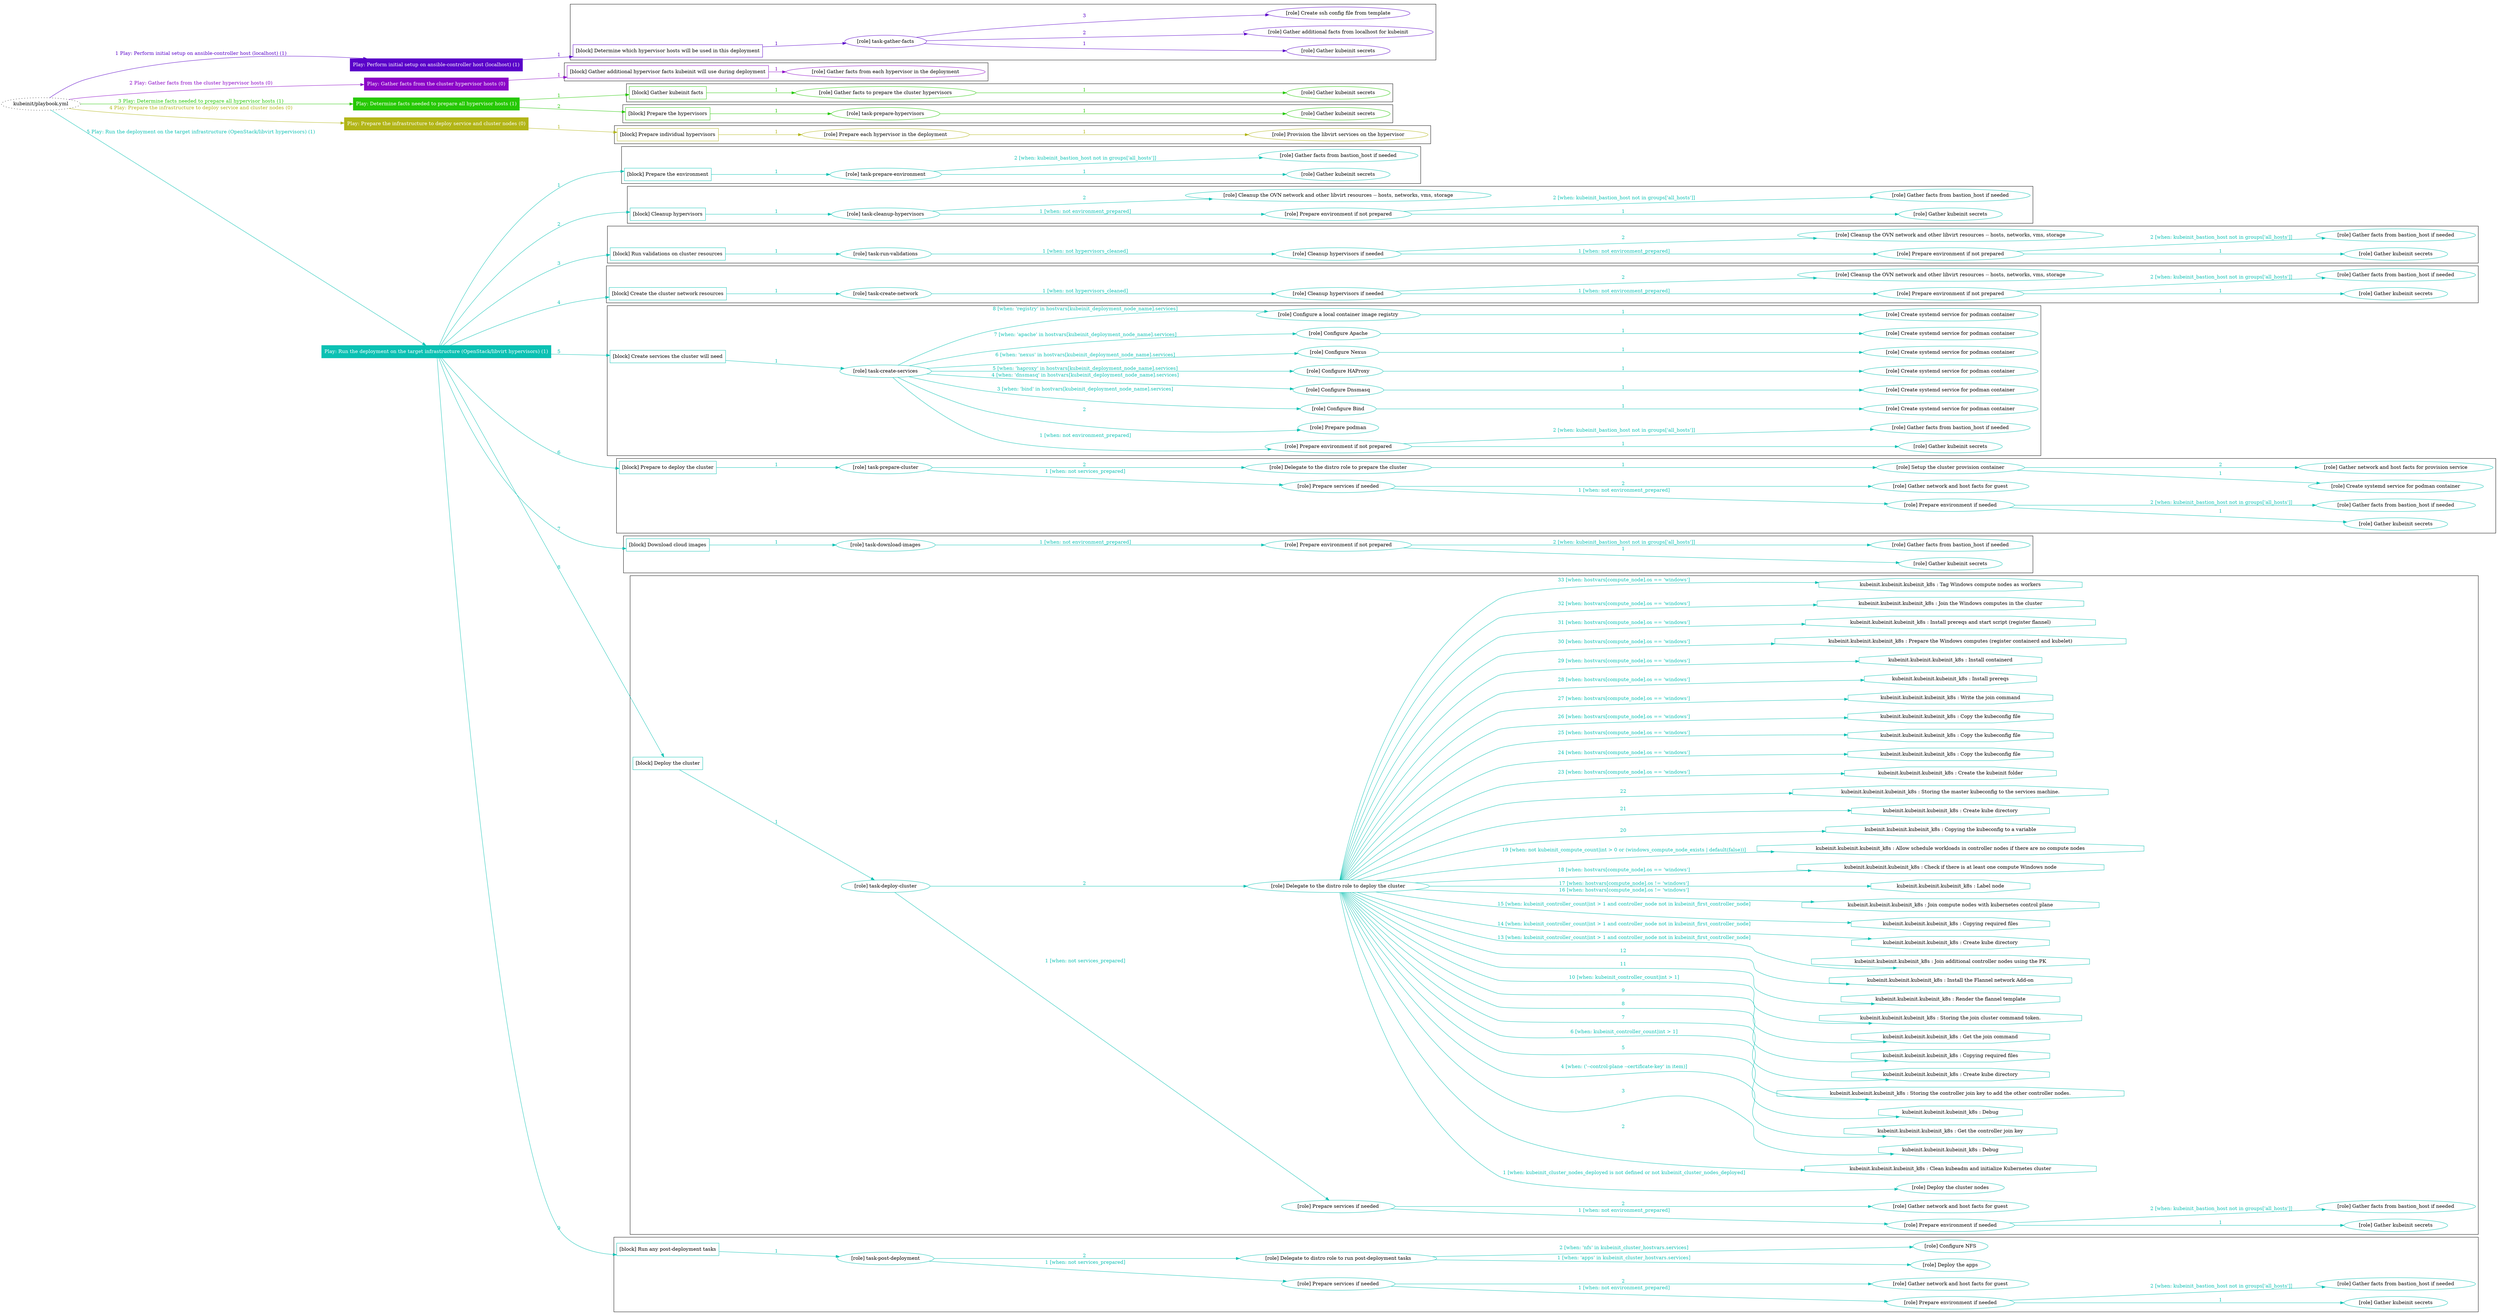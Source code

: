 digraph {
	graph [concentrate=true ordering=in rankdir=LR ratio=fill]
	edge [esep=5 sep=10]
	"kubeinit/playbook.yml" [URL="/home/runner/work/kubeinit/kubeinit/kubeinit/playbook.yml" id=playbook_3c204c5b style=dotted]
	"kubeinit/playbook.yml" -> play_fbcecea8 [label="1 Play: Perform initial setup on ansible-controller host (localhost) (1)" color="#5a03c9" fontcolor="#5a03c9" id=edge_play_fbcecea8 labeltooltip="1 Play: Perform initial setup on ansible-controller host (localhost) (1)" tooltip="1 Play: Perform initial setup on ansible-controller host (localhost) (1)"]
	subgraph "Play: Perform initial setup on ansible-controller host (localhost) (1)" {
		play_fbcecea8 [label="Play: Perform initial setup on ansible-controller host (localhost) (1)" URL="/home/runner/work/kubeinit/kubeinit/kubeinit/playbook.yml" color="#5a03c9" fontcolor="#ffffff" id=play_fbcecea8 shape=box style=filled tooltip=localhost]
		play_fbcecea8 -> block_ea04d610 [label=1 color="#5a03c9" fontcolor="#5a03c9" id=edge_block_ea04d610 labeltooltip=1 tooltip=1]
		subgraph cluster_block_ea04d610 {
			block_ea04d610 [label="[block] Determine which hypervisor hosts will be used in this deployment" URL="/home/runner/work/kubeinit/kubeinit/kubeinit/playbook.yml" color="#5a03c9" id=block_ea04d610 labeltooltip="Determine which hypervisor hosts will be used in this deployment" shape=box tooltip="Determine which hypervisor hosts will be used in this deployment"]
			block_ea04d610 -> role_d8a5c925 [label="1 " color="#5a03c9" fontcolor="#5a03c9" id=edge_role_d8a5c925 labeltooltip="1 " tooltip="1 "]
			subgraph "task-gather-facts" {
				role_d8a5c925 [label="[role] task-gather-facts" URL="/home/runner/work/kubeinit/kubeinit/kubeinit/playbook.yml" color="#5a03c9" id=role_d8a5c925 tooltip="task-gather-facts"]
				role_d8a5c925 -> role_4762a225 [label="1 " color="#5a03c9" fontcolor="#5a03c9" id=edge_role_4762a225 labeltooltip="1 " tooltip="1 "]
				subgraph "Gather kubeinit secrets" {
					role_4762a225 [label="[role] Gather kubeinit secrets" URL="/home/runner/.ansible/collections/ansible_collections/kubeinit/kubeinit/roles/kubeinit_prepare/tasks/build_hypervisors_group.yml" color="#5a03c9" id=role_4762a225 tooltip="Gather kubeinit secrets"]
				}
				role_d8a5c925 -> role_b5c74377 [label="2 " color="#5a03c9" fontcolor="#5a03c9" id=edge_role_b5c74377 labeltooltip="2 " tooltip="2 "]
				subgraph "Gather additional facts from localhost for kubeinit" {
					role_b5c74377 [label="[role] Gather additional facts from localhost for kubeinit" URL="/home/runner/.ansible/collections/ansible_collections/kubeinit/kubeinit/roles/kubeinit_prepare/tasks/build_hypervisors_group.yml" color="#5a03c9" id=role_b5c74377 tooltip="Gather additional facts from localhost for kubeinit"]
				}
				role_d8a5c925 -> role_456efb5c [label="3 " color="#5a03c9" fontcolor="#5a03c9" id=edge_role_456efb5c labeltooltip="3 " tooltip="3 "]
				subgraph "Create ssh config file from template" {
					role_456efb5c [label="[role] Create ssh config file from template" URL="/home/runner/.ansible/collections/ansible_collections/kubeinit/kubeinit/roles/kubeinit_prepare/tasks/build_hypervisors_group.yml" color="#5a03c9" id=role_456efb5c tooltip="Create ssh config file from template"]
				}
			}
		}
	}
	"kubeinit/playbook.yml" -> play_3cbcbdb4 [label="2 Play: Gather facts from the cluster hypervisor hosts (0)" color="#8b05c7" fontcolor="#8b05c7" id=edge_play_3cbcbdb4 labeltooltip="2 Play: Gather facts from the cluster hypervisor hosts (0)" tooltip="2 Play: Gather facts from the cluster hypervisor hosts (0)"]
	subgraph "Play: Gather facts from the cluster hypervisor hosts (0)" {
		play_3cbcbdb4 [label="Play: Gather facts from the cluster hypervisor hosts (0)" URL="/home/runner/work/kubeinit/kubeinit/kubeinit/playbook.yml" color="#8b05c7" fontcolor="#ffffff" id=play_3cbcbdb4 shape=box style=filled tooltip="Play: Gather facts from the cluster hypervisor hosts (0)"]
		play_3cbcbdb4 -> block_9c344f6c [label=1 color="#8b05c7" fontcolor="#8b05c7" id=edge_block_9c344f6c labeltooltip=1 tooltip=1]
		subgraph cluster_block_9c344f6c {
			block_9c344f6c [label="[block] Gather additional hypervisor facts kubeinit will use during deployment" URL="/home/runner/work/kubeinit/kubeinit/kubeinit/playbook.yml" color="#8b05c7" id=block_9c344f6c labeltooltip="Gather additional hypervisor facts kubeinit will use during deployment" shape=box tooltip="Gather additional hypervisor facts kubeinit will use during deployment"]
			block_9c344f6c -> role_bdbba89a [label="1 " color="#8b05c7" fontcolor="#8b05c7" id=edge_role_bdbba89a labeltooltip="1 " tooltip="1 "]
			subgraph "Gather facts from each hypervisor in the deployment" {
				role_bdbba89a [label="[role] Gather facts from each hypervisor in the deployment" URL="/home/runner/work/kubeinit/kubeinit/kubeinit/playbook.yml" color="#8b05c7" id=role_bdbba89a tooltip="Gather facts from each hypervisor in the deployment"]
			}
		}
	}
	"kubeinit/playbook.yml" -> play_d6c32d17 [label="3 Play: Determine facts needed to prepare all hypervisor hosts (1)" color="#26c804" fontcolor="#26c804" id=edge_play_d6c32d17 labeltooltip="3 Play: Determine facts needed to prepare all hypervisor hosts (1)" tooltip="3 Play: Determine facts needed to prepare all hypervisor hosts (1)"]
	subgraph "Play: Determine facts needed to prepare all hypervisor hosts (1)" {
		play_d6c32d17 [label="Play: Determine facts needed to prepare all hypervisor hosts (1)" URL="/home/runner/work/kubeinit/kubeinit/kubeinit/playbook.yml" color="#26c804" fontcolor="#ffffff" id=play_d6c32d17 shape=box style=filled tooltip=localhost]
		play_d6c32d17 -> block_99316ee4 [label=1 color="#26c804" fontcolor="#26c804" id=edge_block_99316ee4 labeltooltip=1 tooltip=1]
		subgraph cluster_block_99316ee4 {
			block_99316ee4 [label="[block] Gather kubeinit facts" URL="/home/runner/work/kubeinit/kubeinit/kubeinit/playbook.yml" color="#26c804" id=block_99316ee4 labeltooltip="Gather kubeinit facts" shape=box tooltip="Gather kubeinit facts"]
			block_99316ee4 -> role_8a3b3743 [label="1 " color="#26c804" fontcolor="#26c804" id=edge_role_8a3b3743 labeltooltip="1 " tooltip="1 "]
			subgraph "Gather facts to prepare the cluster hypervisors" {
				role_8a3b3743 [label="[role] Gather facts to prepare the cluster hypervisors" URL="/home/runner/work/kubeinit/kubeinit/kubeinit/playbook.yml" color="#26c804" id=role_8a3b3743 tooltip="Gather facts to prepare the cluster hypervisors"]
				role_8a3b3743 -> role_c2cf74fc [label="1 " color="#26c804" fontcolor="#26c804" id=edge_role_c2cf74fc labeltooltip="1 " tooltip="1 "]
				subgraph "Gather kubeinit secrets" {
					role_c2cf74fc [label="[role] Gather kubeinit secrets" URL="/home/runner/.ansible/collections/ansible_collections/kubeinit/kubeinit/roles/kubeinit_prepare/tasks/gather_kubeinit_facts.yml" color="#26c804" id=role_c2cf74fc tooltip="Gather kubeinit secrets"]
				}
			}
		}
		play_d6c32d17 -> block_3b81329b [label=2 color="#26c804" fontcolor="#26c804" id=edge_block_3b81329b labeltooltip=2 tooltip=2]
		subgraph cluster_block_3b81329b {
			block_3b81329b [label="[block] Prepare the hypervisors" URL="/home/runner/work/kubeinit/kubeinit/kubeinit/playbook.yml" color="#26c804" id=block_3b81329b labeltooltip="Prepare the hypervisors" shape=box tooltip="Prepare the hypervisors"]
			block_3b81329b -> role_784c8ec7 [label="1 " color="#26c804" fontcolor="#26c804" id=edge_role_784c8ec7 labeltooltip="1 " tooltip="1 "]
			subgraph "task-prepare-hypervisors" {
				role_784c8ec7 [label="[role] task-prepare-hypervisors" URL="/home/runner/work/kubeinit/kubeinit/kubeinit/playbook.yml" color="#26c804" id=role_784c8ec7 tooltip="task-prepare-hypervisors"]
				role_784c8ec7 -> role_6f4b7b32 [label="1 " color="#26c804" fontcolor="#26c804" id=edge_role_6f4b7b32 labeltooltip="1 " tooltip="1 "]
				subgraph "Gather kubeinit secrets" {
					role_6f4b7b32 [label="[role] Gather kubeinit secrets" URL="/home/runner/.ansible/collections/ansible_collections/kubeinit/kubeinit/roles/kubeinit_prepare/tasks/gather_kubeinit_facts.yml" color="#26c804" id=role_6f4b7b32 tooltip="Gather kubeinit secrets"]
				}
			}
		}
	}
	"kubeinit/playbook.yml" -> play_fc350777 [label="4 Play: Prepare the infrastructure to deploy service and cluster nodes (0)" color="#b2b517" fontcolor="#b2b517" id=edge_play_fc350777 labeltooltip="4 Play: Prepare the infrastructure to deploy service and cluster nodes (0)" tooltip="4 Play: Prepare the infrastructure to deploy service and cluster nodes (0)"]
	subgraph "Play: Prepare the infrastructure to deploy service and cluster nodes (0)" {
		play_fc350777 [label="Play: Prepare the infrastructure to deploy service and cluster nodes (0)" URL="/home/runner/work/kubeinit/kubeinit/kubeinit/playbook.yml" color="#b2b517" fontcolor="#ffffff" id=play_fc350777 shape=box style=filled tooltip="Play: Prepare the infrastructure to deploy service and cluster nodes (0)"]
		play_fc350777 -> block_e426e500 [label=1 color="#b2b517" fontcolor="#b2b517" id=edge_block_e426e500 labeltooltip=1 tooltip=1]
		subgraph cluster_block_e426e500 {
			block_e426e500 [label="[block] Prepare individual hypervisors" URL="/home/runner/work/kubeinit/kubeinit/kubeinit/playbook.yml" color="#b2b517" id=block_e426e500 labeltooltip="Prepare individual hypervisors" shape=box tooltip="Prepare individual hypervisors"]
			block_e426e500 -> role_05a8233c [label="1 " color="#b2b517" fontcolor="#b2b517" id=edge_role_05a8233c labeltooltip="1 " tooltip="1 "]
			subgraph "Prepare each hypervisor in the deployment" {
				role_05a8233c [label="[role] Prepare each hypervisor in the deployment" URL="/home/runner/work/kubeinit/kubeinit/kubeinit/playbook.yml" color="#b2b517" id=role_05a8233c tooltip="Prepare each hypervisor in the deployment"]
				role_05a8233c -> role_08a03e4a [label="1 " color="#b2b517" fontcolor="#b2b517" id=edge_role_08a03e4a labeltooltip="1 " tooltip="1 "]
				subgraph "Provision the libvirt services on the hypervisor" {
					role_08a03e4a [label="[role] Provision the libvirt services on the hypervisor" URL="/home/runner/.ansible/collections/ansible_collections/kubeinit/kubeinit/roles/kubeinit_prepare/tasks/prepare_hypervisor.yml" color="#b2b517" id=role_08a03e4a tooltip="Provision the libvirt services on the hypervisor"]
				}
			}
		}
	}
	"kubeinit/playbook.yml" -> play_758aea9e [label="5 Play: Run the deployment on the target infrastructure (OpenStack/libvirt hypervisors) (1)" color="#0bc1b3" fontcolor="#0bc1b3" id=edge_play_758aea9e labeltooltip="5 Play: Run the deployment on the target infrastructure (OpenStack/libvirt hypervisors) (1)" tooltip="5 Play: Run the deployment on the target infrastructure (OpenStack/libvirt hypervisors) (1)"]
	subgraph "Play: Run the deployment on the target infrastructure (OpenStack/libvirt hypervisors) (1)" {
		play_758aea9e [label="Play: Run the deployment on the target infrastructure (OpenStack/libvirt hypervisors) (1)" URL="/home/runner/work/kubeinit/kubeinit/kubeinit/playbook.yml" color="#0bc1b3" fontcolor="#ffffff" id=play_758aea9e shape=box style=filled tooltip=localhost]
		play_758aea9e -> block_311d99d0 [label=1 color="#0bc1b3" fontcolor="#0bc1b3" id=edge_block_311d99d0 labeltooltip=1 tooltip=1]
		subgraph cluster_block_311d99d0 {
			block_311d99d0 [label="[block] Prepare the environment" URL="/home/runner/work/kubeinit/kubeinit/kubeinit/playbook.yml" color="#0bc1b3" id=block_311d99d0 labeltooltip="Prepare the environment" shape=box tooltip="Prepare the environment"]
			block_311d99d0 -> role_019f99de [label="1 " color="#0bc1b3" fontcolor="#0bc1b3" id=edge_role_019f99de labeltooltip="1 " tooltip="1 "]
			subgraph "task-prepare-environment" {
				role_019f99de [label="[role] task-prepare-environment" URL="/home/runner/work/kubeinit/kubeinit/kubeinit/playbook.yml" color="#0bc1b3" id=role_019f99de tooltip="task-prepare-environment"]
				role_019f99de -> role_1089cf9c [label="1 " color="#0bc1b3" fontcolor="#0bc1b3" id=edge_role_1089cf9c labeltooltip="1 " tooltip="1 "]
				subgraph "Gather kubeinit secrets" {
					role_1089cf9c [label="[role] Gather kubeinit secrets" URL="/home/runner/.ansible/collections/ansible_collections/kubeinit/kubeinit/roles/kubeinit_prepare/tasks/gather_kubeinit_facts.yml" color="#0bc1b3" id=role_1089cf9c tooltip="Gather kubeinit secrets"]
				}
				role_019f99de -> role_2f899c7c [label="2 [when: kubeinit_bastion_host not in groups['all_hosts']]" color="#0bc1b3" fontcolor="#0bc1b3" id=edge_role_2f899c7c labeltooltip="2 [when: kubeinit_bastion_host not in groups['all_hosts']]" tooltip="2 [when: kubeinit_bastion_host not in groups['all_hosts']]"]
				subgraph "Gather facts from bastion_host if needed" {
					role_2f899c7c [label="[role] Gather facts from bastion_host if needed" URL="/home/runner/.ansible/collections/ansible_collections/kubeinit/kubeinit/roles/kubeinit_prepare/tasks/main.yml" color="#0bc1b3" id=role_2f899c7c tooltip="Gather facts from bastion_host if needed"]
				}
			}
		}
		play_758aea9e -> block_1e725b1c [label=2 color="#0bc1b3" fontcolor="#0bc1b3" id=edge_block_1e725b1c labeltooltip=2 tooltip=2]
		subgraph cluster_block_1e725b1c {
			block_1e725b1c [label="[block] Cleanup hypervisors" URL="/home/runner/work/kubeinit/kubeinit/kubeinit/playbook.yml" color="#0bc1b3" id=block_1e725b1c labeltooltip="Cleanup hypervisors" shape=box tooltip="Cleanup hypervisors"]
			block_1e725b1c -> role_e64d5718 [label="1 " color="#0bc1b3" fontcolor="#0bc1b3" id=edge_role_e64d5718 labeltooltip="1 " tooltip="1 "]
			subgraph "task-cleanup-hypervisors" {
				role_e64d5718 [label="[role] task-cleanup-hypervisors" URL="/home/runner/work/kubeinit/kubeinit/kubeinit/playbook.yml" color="#0bc1b3" id=role_e64d5718 tooltip="task-cleanup-hypervisors"]
				role_e64d5718 -> role_a21aeb5f [label="1 [when: not environment_prepared]" color="#0bc1b3" fontcolor="#0bc1b3" id=edge_role_a21aeb5f labeltooltip="1 [when: not environment_prepared]" tooltip="1 [when: not environment_prepared]"]
				subgraph "Prepare environment if not prepared" {
					role_a21aeb5f [label="[role] Prepare environment if not prepared" URL="/home/runner/.ansible/collections/ansible_collections/kubeinit/kubeinit/roles/kubeinit_libvirt/tasks/cleanup_hypervisors.yml" color="#0bc1b3" id=role_a21aeb5f tooltip="Prepare environment if not prepared"]
					role_a21aeb5f -> role_2d139892 [label="1 " color="#0bc1b3" fontcolor="#0bc1b3" id=edge_role_2d139892 labeltooltip="1 " tooltip="1 "]
					subgraph "Gather kubeinit secrets" {
						role_2d139892 [label="[role] Gather kubeinit secrets" URL="/home/runner/.ansible/collections/ansible_collections/kubeinit/kubeinit/roles/kubeinit_prepare/tasks/gather_kubeinit_facts.yml" color="#0bc1b3" id=role_2d139892 tooltip="Gather kubeinit secrets"]
					}
					role_a21aeb5f -> role_7c6dfc81 [label="2 [when: kubeinit_bastion_host not in groups['all_hosts']]" color="#0bc1b3" fontcolor="#0bc1b3" id=edge_role_7c6dfc81 labeltooltip="2 [when: kubeinit_bastion_host not in groups['all_hosts']]" tooltip="2 [when: kubeinit_bastion_host not in groups['all_hosts']]"]
					subgraph "Gather facts from bastion_host if needed" {
						role_7c6dfc81 [label="[role] Gather facts from bastion_host if needed" URL="/home/runner/.ansible/collections/ansible_collections/kubeinit/kubeinit/roles/kubeinit_prepare/tasks/main.yml" color="#0bc1b3" id=role_7c6dfc81 tooltip="Gather facts from bastion_host if needed"]
					}
				}
				role_e64d5718 -> role_eb79ea47 [label="2 " color="#0bc1b3" fontcolor="#0bc1b3" id=edge_role_eb79ea47 labeltooltip="2 " tooltip="2 "]
				subgraph "Cleanup the OVN network and other libvirt resources -- hosts, networks, vms, storage" {
					role_eb79ea47 [label="[role] Cleanup the OVN network and other libvirt resources -- hosts, networks, vms, storage" URL="/home/runner/.ansible/collections/ansible_collections/kubeinit/kubeinit/roles/kubeinit_libvirt/tasks/cleanup_hypervisors.yml" color="#0bc1b3" id=role_eb79ea47 tooltip="Cleanup the OVN network and other libvirt resources -- hosts, networks, vms, storage"]
				}
			}
		}
		play_758aea9e -> block_9129fa58 [label=3 color="#0bc1b3" fontcolor="#0bc1b3" id=edge_block_9129fa58 labeltooltip=3 tooltip=3]
		subgraph cluster_block_9129fa58 {
			block_9129fa58 [label="[block] Run validations on cluster resources" URL="/home/runner/work/kubeinit/kubeinit/kubeinit/playbook.yml" color="#0bc1b3" id=block_9129fa58 labeltooltip="Run validations on cluster resources" shape=box tooltip="Run validations on cluster resources"]
			block_9129fa58 -> role_f68737a8 [label="1 " color="#0bc1b3" fontcolor="#0bc1b3" id=edge_role_f68737a8 labeltooltip="1 " tooltip="1 "]
			subgraph "task-run-validations" {
				role_f68737a8 [label="[role] task-run-validations" URL="/home/runner/work/kubeinit/kubeinit/kubeinit/playbook.yml" color="#0bc1b3" id=role_f68737a8 tooltip="task-run-validations"]
				role_f68737a8 -> role_ea73d4a0 [label="1 [when: not hypervisors_cleaned]" color="#0bc1b3" fontcolor="#0bc1b3" id=edge_role_ea73d4a0 labeltooltip="1 [when: not hypervisors_cleaned]" tooltip="1 [when: not hypervisors_cleaned]"]
				subgraph "Cleanup hypervisors if needed" {
					role_ea73d4a0 [label="[role] Cleanup hypervisors if needed" URL="/home/runner/.ansible/collections/ansible_collections/kubeinit/kubeinit/roles/kubeinit_validations/tasks/main.yml" color="#0bc1b3" id=role_ea73d4a0 tooltip="Cleanup hypervisors if needed"]
					role_ea73d4a0 -> role_f6f677fa [label="1 [when: not environment_prepared]" color="#0bc1b3" fontcolor="#0bc1b3" id=edge_role_f6f677fa labeltooltip="1 [when: not environment_prepared]" tooltip="1 [when: not environment_prepared]"]
					subgraph "Prepare environment if not prepared" {
						role_f6f677fa [label="[role] Prepare environment if not prepared" URL="/home/runner/.ansible/collections/ansible_collections/kubeinit/kubeinit/roles/kubeinit_libvirt/tasks/cleanup_hypervisors.yml" color="#0bc1b3" id=role_f6f677fa tooltip="Prepare environment if not prepared"]
						role_f6f677fa -> role_1e166919 [label="1 " color="#0bc1b3" fontcolor="#0bc1b3" id=edge_role_1e166919 labeltooltip="1 " tooltip="1 "]
						subgraph "Gather kubeinit secrets" {
							role_1e166919 [label="[role] Gather kubeinit secrets" URL="/home/runner/.ansible/collections/ansible_collections/kubeinit/kubeinit/roles/kubeinit_prepare/tasks/gather_kubeinit_facts.yml" color="#0bc1b3" id=role_1e166919 tooltip="Gather kubeinit secrets"]
						}
						role_f6f677fa -> role_2f59c3b0 [label="2 [when: kubeinit_bastion_host not in groups['all_hosts']]" color="#0bc1b3" fontcolor="#0bc1b3" id=edge_role_2f59c3b0 labeltooltip="2 [when: kubeinit_bastion_host not in groups['all_hosts']]" tooltip="2 [when: kubeinit_bastion_host not in groups['all_hosts']]"]
						subgraph "Gather facts from bastion_host if needed" {
							role_2f59c3b0 [label="[role] Gather facts from bastion_host if needed" URL="/home/runner/.ansible/collections/ansible_collections/kubeinit/kubeinit/roles/kubeinit_prepare/tasks/main.yml" color="#0bc1b3" id=role_2f59c3b0 tooltip="Gather facts from bastion_host if needed"]
						}
					}
					role_ea73d4a0 -> role_838c7669 [label="2 " color="#0bc1b3" fontcolor="#0bc1b3" id=edge_role_838c7669 labeltooltip="2 " tooltip="2 "]
					subgraph "Cleanup the OVN network and other libvirt resources -- hosts, networks, vms, storage" {
						role_838c7669 [label="[role] Cleanup the OVN network and other libvirt resources -- hosts, networks, vms, storage" URL="/home/runner/.ansible/collections/ansible_collections/kubeinit/kubeinit/roles/kubeinit_libvirt/tasks/cleanup_hypervisors.yml" color="#0bc1b3" id=role_838c7669 tooltip="Cleanup the OVN network and other libvirt resources -- hosts, networks, vms, storage"]
					}
				}
			}
		}
		play_758aea9e -> block_bec4fcbd [label=4 color="#0bc1b3" fontcolor="#0bc1b3" id=edge_block_bec4fcbd labeltooltip=4 tooltip=4]
		subgraph cluster_block_bec4fcbd {
			block_bec4fcbd [label="[block] Create the cluster network resources" URL="/home/runner/work/kubeinit/kubeinit/kubeinit/playbook.yml" color="#0bc1b3" id=block_bec4fcbd labeltooltip="Create the cluster network resources" shape=box tooltip="Create the cluster network resources"]
			block_bec4fcbd -> role_4a5a34d5 [label="1 " color="#0bc1b3" fontcolor="#0bc1b3" id=edge_role_4a5a34d5 labeltooltip="1 " tooltip="1 "]
			subgraph "task-create-network" {
				role_4a5a34d5 [label="[role] task-create-network" URL="/home/runner/work/kubeinit/kubeinit/kubeinit/playbook.yml" color="#0bc1b3" id=role_4a5a34d5 tooltip="task-create-network"]
				role_4a5a34d5 -> role_323ad80e [label="1 [when: not hypervisors_cleaned]" color="#0bc1b3" fontcolor="#0bc1b3" id=edge_role_323ad80e labeltooltip="1 [when: not hypervisors_cleaned]" tooltip="1 [when: not hypervisors_cleaned]"]
				subgraph "Cleanup hypervisors if needed" {
					role_323ad80e [label="[role] Cleanup hypervisors if needed" URL="/home/runner/.ansible/collections/ansible_collections/kubeinit/kubeinit/roles/kubeinit_libvirt/tasks/create_network.yml" color="#0bc1b3" id=role_323ad80e tooltip="Cleanup hypervisors if needed"]
					role_323ad80e -> role_4319cf4b [label="1 [when: not environment_prepared]" color="#0bc1b3" fontcolor="#0bc1b3" id=edge_role_4319cf4b labeltooltip="1 [when: not environment_prepared]" tooltip="1 [when: not environment_prepared]"]
					subgraph "Prepare environment if not prepared" {
						role_4319cf4b [label="[role] Prepare environment if not prepared" URL="/home/runner/.ansible/collections/ansible_collections/kubeinit/kubeinit/roles/kubeinit_libvirt/tasks/cleanup_hypervisors.yml" color="#0bc1b3" id=role_4319cf4b tooltip="Prepare environment if not prepared"]
						role_4319cf4b -> role_32477857 [label="1 " color="#0bc1b3" fontcolor="#0bc1b3" id=edge_role_32477857 labeltooltip="1 " tooltip="1 "]
						subgraph "Gather kubeinit secrets" {
							role_32477857 [label="[role] Gather kubeinit secrets" URL="/home/runner/.ansible/collections/ansible_collections/kubeinit/kubeinit/roles/kubeinit_prepare/tasks/gather_kubeinit_facts.yml" color="#0bc1b3" id=role_32477857 tooltip="Gather kubeinit secrets"]
						}
						role_4319cf4b -> role_24ef1af7 [label="2 [when: kubeinit_bastion_host not in groups['all_hosts']]" color="#0bc1b3" fontcolor="#0bc1b3" id=edge_role_24ef1af7 labeltooltip="2 [when: kubeinit_bastion_host not in groups['all_hosts']]" tooltip="2 [when: kubeinit_bastion_host not in groups['all_hosts']]"]
						subgraph "Gather facts from bastion_host if needed" {
							role_24ef1af7 [label="[role] Gather facts from bastion_host if needed" URL="/home/runner/.ansible/collections/ansible_collections/kubeinit/kubeinit/roles/kubeinit_prepare/tasks/main.yml" color="#0bc1b3" id=role_24ef1af7 tooltip="Gather facts from bastion_host if needed"]
						}
					}
					role_323ad80e -> role_5aff7e9a [label="2 " color="#0bc1b3" fontcolor="#0bc1b3" id=edge_role_5aff7e9a labeltooltip="2 " tooltip="2 "]
					subgraph "Cleanup the OVN network and other libvirt resources -- hosts, networks, vms, storage" {
						role_5aff7e9a [label="[role] Cleanup the OVN network and other libvirt resources -- hosts, networks, vms, storage" URL="/home/runner/.ansible/collections/ansible_collections/kubeinit/kubeinit/roles/kubeinit_libvirt/tasks/cleanup_hypervisors.yml" color="#0bc1b3" id=role_5aff7e9a tooltip="Cleanup the OVN network and other libvirt resources -- hosts, networks, vms, storage"]
					}
				}
			}
		}
		play_758aea9e -> block_0691d046 [label=5 color="#0bc1b3" fontcolor="#0bc1b3" id=edge_block_0691d046 labeltooltip=5 tooltip=5]
		subgraph cluster_block_0691d046 {
			block_0691d046 [label="[block] Create services the cluster will need" URL="/home/runner/work/kubeinit/kubeinit/kubeinit/playbook.yml" color="#0bc1b3" id=block_0691d046 labeltooltip="Create services the cluster will need" shape=box tooltip="Create services the cluster will need"]
			block_0691d046 -> role_8168f7cc [label="1 " color="#0bc1b3" fontcolor="#0bc1b3" id=edge_role_8168f7cc labeltooltip="1 " tooltip="1 "]
			subgraph "task-create-services" {
				role_8168f7cc [label="[role] task-create-services" URL="/home/runner/work/kubeinit/kubeinit/kubeinit/playbook.yml" color="#0bc1b3" id=role_8168f7cc tooltip="task-create-services"]
				role_8168f7cc -> role_0dc1fa2e [label="1 [when: not environment_prepared]" color="#0bc1b3" fontcolor="#0bc1b3" id=edge_role_0dc1fa2e labeltooltip="1 [when: not environment_prepared]" tooltip="1 [when: not environment_prepared]"]
				subgraph "Prepare environment if not prepared" {
					role_0dc1fa2e [label="[role] Prepare environment if not prepared" URL="/home/runner/.ansible/collections/ansible_collections/kubeinit/kubeinit/roles/kubeinit_services/tasks/main.yml" color="#0bc1b3" id=role_0dc1fa2e tooltip="Prepare environment if not prepared"]
					role_0dc1fa2e -> role_537cde06 [label="1 " color="#0bc1b3" fontcolor="#0bc1b3" id=edge_role_537cde06 labeltooltip="1 " tooltip="1 "]
					subgraph "Gather kubeinit secrets" {
						role_537cde06 [label="[role] Gather kubeinit secrets" URL="/home/runner/.ansible/collections/ansible_collections/kubeinit/kubeinit/roles/kubeinit_prepare/tasks/gather_kubeinit_facts.yml" color="#0bc1b3" id=role_537cde06 tooltip="Gather kubeinit secrets"]
					}
					role_0dc1fa2e -> role_7b3fb619 [label="2 [when: kubeinit_bastion_host not in groups['all_hosts']]" color="#0bc1b3" fontcolor="#0bc1b3" id=edge_role_7b3fb619 labeltooltip="2 [when: kubeinit_bastion_host not in groups['all_hosts']]" tooltip="2 [when: kubeinit_bastion_host not in groups['all_hosts']]"]
					subgraph "Gather facts from bastion_host if needed" {
						role_7b3fb619 [label="[role] Gather facts from bastion_host if needed" URL="/home/runner/.ansible/collections/ansible_collections/kubeinit/kubeinit/roles/kubeinit_prepare/tasks/main.yml" color="#0bc1b3" id=role_7b3fb619 tooltip="Gather facts from bastion_host if needed"]
					}
				}
				role_8168f7cc -> role_de60b826 [label="2 " color="#0bc1b3" fontcolor="#0bc1b3" id=edge_role_de60b826 labeltooltip="2 " tooltip="2 "]
				subgraph "Prepare podman" {
					role_de60b826 [label="[role] Prepare podman" URL="/home/runner/.ansible/collections/ansible_collections/kubeinit/kubeinit/roles/kubeinit_services/tasks/00_create_service_pod.yml" color="#0bc1b3" id=role_de60b826 tooltip="Prepare podman"]
				}
				role_8168f7cc -> role_948ce867 [label="3 [when: 'bind' in hostvars[kubeinit_deployment_node_name].services]" color="#0bc1b3" fontcolor="#0bc1b3" id=edge_role_948ce867 labeltooltip="3 [when: 'bind' in hostvars[kubeinit_deployment_node_name].services]" tooltip="3 [when: 'bind' in hostvars[kubeinit_deployment_node_name].services]"]
				subgraph "Configure Bind" {
					role_948ce867 [label="[role] Configure Bind" URL="/home/runner/.ansible/collections/ansible_collections/kubeinit/kubeinit/roles/kubeinit_services/tasks/start_services_containers.yml" color="#0bc1b3" id=role_948ce867 tooltip="Configure Bind"]
					role_948ce867 -> role_87e2bbf0 [label="1 " color="#0bc1b3" fontcolor="#0bc1b3" id=edge_role_87e2bbf0 labeltooltip="1 " tooltip="1 "]
					subgraph "Create systemd service for podman container" {
						role_87e2bbf0 [label="[role] Create systemd service for podman container" URL="/home/runner/.ansible/collections/ansible_collections/kubeinit/kubeinit/roles/kubeinit_bind/tasks/main.yml" color="#0bc1b3" id=role_87e2bbf0 tooltip="Create systemd service for podman container"]
					}
				}
				role_8168f7cc -> role_57e61e10 [label="4 [when: 'dnsmasq' in hostvars[kubeinit_deployment_node_name].services]" color="#0bc1b3" fontcolor="#0bc1b3" id=edge_role_57e61e10 labeltooltip="4 [when: 'dnsmasq' in hostvars[kubeinit_deployment_node_name].services]" tooltip="4 [when: 'dnsmasq' in hostvars[kubeinit_deployment_node_name].services]"]
				subgraph "Configure Dnsmasq" {
					role_57e61e10 [label="[role] Configure Dnsmasq" URL="/home/runner/.ansible/collections/ansible_collections/kubeinit/kubeinit/roles/kubeinit_services/tasks/start_services_containers.yml" color="#0bc1b3" id=role_57e61e10 tooltip="Configure Dnsmasq"]
					role_57e61e10 -> role_fd8c6cd3 [label="1 " color="#0bc1b3" fontcolor="#0bc1b3" id=edge_role_fd8c6cd3 labeltooltip="1 " tooltip="1 "]
					subgraph "Create systemd service for podman container" {
						role_fd8c6cd3 [label="[role] Create systemd service for podman container" URL="/home/runner/.ansible/collections/ansible_collections/kubeinit/kubeinit/roles/kubeinit_dnsmasq/tasks/main.yml" color="#0bc1b3" id=role_fd8c6cd3 tooltip="Create systemd service for podman container"]
					}
				}
				role_8168f7cc -> role_098aae72 [label="5 [when: 'haproxy' in hostvars[kubeinit_deployment_node_name].services]" color="#0bc1b3" fontcolor="#0bc1b3" id=edge_role_098aae72 labeltooltip="5 [when: 'haproxy' in hostvars[kubeinit_deployment_node_name].services]" tooltip="5 [when: 'haproxy' in hostvars[kubeinit_deployment_node_name].services]"]
				subgraph "Configure HAProxy" {
					role_098aae72 [label="[role] Configure HAProxy" URL="/home/runner/.ansible/collections/ansible_collections/kubeinit/kubeinit/roles/kubeinit_services/tasks/start_services_containers.yml" color="#0bc1b3" id=role_098aae72 tooltip="Configure HAProxy"]
					role_098aae72 -> role_dbc828a5 [label="1 " color="#0bc1b3" fontcolor="#0bc1b3" id=edge_role_dbc828a5 labeltooltip="1 " tooltip="1 "]
					subgraph "Create systemd service for podman container" {
						role_dbc828a5 [label="[role] Create systemd service for podman container" URL="/home/runner/.ansible/collections/ansible_collections/kubeinit/kubeinit/roles/kubeinit_haproxy/tasks/main.yml" color="#0bc1b3" id=role_dbc828a5 tooltip="Create systemd service for podman container"]
					}
				}
				role_8168f7cc -> role_914fb067 [label="6 [when: 'nexus' in hostvars[kubeinit_deployment_node_name].services]" color="#0bc1b3" fontcolor="#0bc1b3" id=edge_role_914fb067 labeltooltip="6 [when: 'nexus' in hostvars[kubeinit_deployment_node_name].services]" tooltip="6 [when: 'nexus' in hostvars[kubeinit_deployment_node_name].services]"]
				subgraph "Configure Nexus" {
					role_914fb067 [label="[role] Configure Nexus" URL="/home/runner/.ansible/collections/ansible_collections/kubeinit/kubeinit/roles/kubeinit_services/tasks/start_services_containers.yml" color="#0bc1b3" id=role_914fb067 tooltip="Configure Nexus"]
					role_914fb067 -> role_8692645d [label="1 " color="#0bc1b3" fontcolor="#0bc1b3" id=edge_role_8692645d labeltooltip="1 " tooltip="1 "]
					subgraph "Create systemd service for podman container" {
						role_8692645d [label="[role] Create systemd service for podman container" URL="/home/runner/.ansible/collections/ansible_collections/kubeinit/kubeinit/roles/kubeinit_nexus/tasks/main.yml" color="#0bc1b3" id=role_8692645d tooltip="Create systemd service for podman container"]
					}
				}
				role_8168f7cc -> role_d8e7845c [label="7 [when: 'apache' in hostvars[kubeinit_deployment_node_name].services]" color="#0bc1b3" fontcolor="#0bc1b3" id=edge_role_d8e7845c labeltooltip="7 [when: 'apache' in hostvars[kubeinit_deployment_node_name].services]" tooltip="7 [when: 'apache' in hostvars[kubeinit_deployment_node_name].services]"]
				subgraph "Configure Apache" {
					role_d8e7845c [label="[role] Configure Apache" URL="/home/runner/.ansible/collections/ansible_collections/kubeinit/kubeinit/roles/kubeinit_services/tasks/start_services_containers.yml" color="#0bc1b3" id=role_d8e7845c tooltip="Configure Apache"]
					role_d8e7845c -> role_dd76e4d6 [label="1 " color="#0bc1b3" fontcolor="#0bc1b3" id=edge_role_dd76e4d6 labeltooltip="1 " tooltip="1 "]
					subgraph "Create systemd service for podman container" {
						role_dd76e4d6 [label="[role] Create systemd service for podman container" URL="/home/runner/.ansible/collections/ansible_collections/kubeinit/kubeinit/roles/kubeinit_apache/tasks/main.yml" color="#0bc1b3" id=role_dd76e4d6 tooltip="Create systemd service for podman container"]
					}
				}
				role_8168f7cc -> role_ea7ca5eb [label="8 [when: 'registry' in hostvars[kubeinit_deployment_node_name].services]" color="#0bc1b3" fontcolor="#0bc1b3" id=edge_role_ea7ca5eb labeltooltip="8 [when: 'registry' in hostvars[kubeinit_deployment_node_name].services]" tooltip="8 [when: 'registry' in hostvars[kubeinit_deployment_node_name].services]"]
				subgraph "Configure a local container image registry" {
					role_ea7ca5eb [label="[role] Configure a local container image registry" URL="/home/runner/.ansible/collections/ansible_collections/kubeinit/kubeinit/roles/kubeinit_services/tasks/start_services_containers.yml" color="#0bc1b3" id=role_ea7ca5eb tooltip="Configure a local container image registry"]
					role_ea7ca5eb -> role_27a0f96c [label="1 " color="#0bc1b3" fontcolor="#0bc1b3" id=edge_role_27a0f96c labeltooltip="1 " tooltip="1 "]
					subgraph "Create systemd service for podman container" {
						role_27a0f96c [label="[role] Create systemd service for podman container" URL="/home/runner/.ansible/collections/ansible_collections/kubeinit/kubeinit/roles/kubeinit_registry/tasks/main.yml" color="#0bc1b3" id=role_27a0f96c tooltip="Create systemd service for podman container"]
					}
				}
			}
		}
		play_758aea9e -> block_e51489b6 [label=6 color="#0bc1b3" fontcolor="#0bc1b3" id=edge_block_e51489b6 labeltooltip=6 tooltip=6]
		subgraph cluster_block_e51489b6 {
			block_e51489b6 [label="[block] Prepare to deploy the cluster" URL="/home/runner/work/kubeinit/kubeinit/kubeinit/playbook.yml" color="#0bc1b3" id=block_e51489b6 labeltooltip="Prepare to deploy the cluster" shape=box tooltip="Prepare to deploy the cluster"]
			block_e51489b6 -> role_1715e746 [label="1 " color="#0bc1b3" fontcolor="#0bc1b3" id=edge_role_1715e746 labeltooltip="1 " tooltip="1 "]
			subgraph "task-prepare-cluster" {
				role_1715e746 [label="[role] task-prepare-cluster" URL="/home/runner/work/kubeinit/kubeinit/kubeinit/playbook.yml" color="#0bc1b3" id=role_1715e746 tooltip="task-prepare-cluster"]
				role_1715e746 -> role_a0e008ce [label="1 [when: not services_prepared]" color="#0bc1b3" fontcolor="#0bc1b3" id=edge_role_a0e008ce labeltooltip="1 [when: not services_prepared]" tooltip="1 [when: not services_prepared]"]
				subgraph "Prepare services if needed" {
					role_a0e008ce [label="[role] Prepare services if needed" URL="/home/runner/.ansible/collections/ansible_collections/kubeinit/kubeinit/roles/kubeinit_prepare/tasks/prepare_cluster.yml" color="#0bc1b3" id=role_a0e008ce tooltip="Prepare services if needed"]
					role_a0e008ce -> role_878b6f02 [label="1 [when: not environment_prepared]" color="#0bc1b3" fontcolor="#0bc1b3" id=edge_role_878b6f02 labeltooltip="1 [when: not environment_prepared]" tooltip="1 [when: not environment_prepared]"]
					subgraph "Prepare environment if needed" {
						role_878b6f02 [label="[role] Prepare environment if needed" URL="/home/runner/.ansible/collections/ansible_collections/kubeinit/kubeinit/roles/kubeinit_services/tasks/prepare_services.yml" color="#0bc1b3" id=role_878b6f02 tooltip="Prepare environment if needed"]
						role_878b6f02 -> role_a0617974 [label="1 " color="#0bc1b3" fontcolor="#0bc1b3" id=edge_role_a0617974 labeltooltip="1 " tooltip="1 "]
						subgraph "Gather kubeinit secrets" {
							role_a0617974 [label="[role] Gather kubeinit secrets" URL="/home/runner/.ansible/collections/ansible_collections/kubeinit/kubeinit/roles/kubeinit_prepare/tasks/gather_kubeinit_facts.yml" color="#0bc1b3" id=role_a0617974 tooltip="Gather kubeinit secrets"]
						}
						role_878b6f02 -> role_227e97a4 [label="2 [when: kubeinit_bastion_host not in groups['all_hosts']]" color="#0bc1b3" fontcolor="#0bc1b3" id=edge_role_227e97a4 labeltooltip="2 [when: kubeinit_bastion_host not in groups['all_hosts']]" tooltip="2 [when: kubeinit_bastion_host not in groups['all_hosts']]"]
						subgraph "Gather facts from bastion_host if needed" {
							role_227e97a4 [label="[role] Gather facts from bastion_host if needed" URL="/home/runner/.ansible/collections/ansible_collections/kubeinit/kubeinit/roles/kubeinit_prepare/tasks/main.yml" color="#0bc1b3" id=role_227e97a4 tooltip="Gather facts from bastion_host if needed"]
						}
					}
					role_a0e008ce -> role_f1620c30 [label="2 " color="#0bc1b3" fontcolor="#0bc1b3" id=edge_role_f1620c30 labeltooltip="2 " tooltip="2 "]
					subgraph "Gather network and host facts for guest" {
						role_f1620c30 [label="[role] Gather network and host facts for guest" URL="/home/runner/.ansible/collections/ansible_collections/kubeinit/kubeinit/roles/kubeinit_services/tasks/prepare_services.yml" color="#0bc1b3" id=role_f1620c30 tooltip="Gather network and host facts for guest"]
					}
				}
				role_1715e746 -> role_27263fe0 [label="2 " color="#0bc1b3" fontcolor="#0bc1b3" id=edge_role_27263fe0 labeltooltip="2 " tooltip="2 "]
				subgraph "Delegate to the distro role to prepare the cluster" {
					role_27263fe0 [label="[role] Delegate to the distro role to prepare the cluster" URL="/home/runner/.ansible/collections/ansible_collections/kubeinit/kubeinit/roles/kubeinit_prepare/tasks/prepare_cluster.yml" color="#0bc1b3" id=role_27263fe0 tooltip="Delegate to the distro role to prepare the cluster"]
					role_27263fe0 -> role_790fa198 [label="1 " color="#0bc1b3" fontcolor="#0bc1b3" id=edge_role_790fa198 labeltooltip="1 " tooltip="1 "]
					subgraph "Setup the cluster provision container" {
						role_790fa198 [label="[role] Setup the cluster provision container" URL="/home/runner/.ansible/collections/ansible_collections/kubeinit/kubeinit/roles/kubeinit_k8s/tasks/prepare_cluster.yml" color="#0bc1b3" id=role_790fa198 tooltip="Setup the cluster provision container"]
						role_790fa198 -> role_82d15549 [label="1 " color="#0bc1b3" fontcolor="#0bc1b3" id=edge_role_82d15549 labeltooltip="1 " tooltip="1 "]
						subgraph "Create systemd service for podman container" {
							role_82d15549 [label="[role] Create systemd service for podman container" URL="/home/runner/.ansible/collections/ansible_collections/kubeinit/kubeinit/roles/kubeinit_services/tasks/create_provision_container.yml" color="#0bc1b3" id=role_82d15549 tooltip="Create systemd service for podman container"]
						}
						role_790fa198 -> role_ce1ba171 [label="2 " color="#0bc1b3" fontcolor="#0bc1b3" id=edge_role_ce1ba171 labeltooltip="2 " tooltip="2 "]
						subgraph "Gather network and host facts for provision service" {
							role_ce1ba171 [label="[role] Gather network and host facts for provision service" URL="/home/runner/.ansible/collections/ansible_collections/kubeinit/kubeinit/roles/kubeinit_services/tasks/create_provision_container.yml" color="#0bc1b3" id=role_ce1ba171 tooltip="Gather network and host facts for provision service"]
						}
					}
				}
			}
		}
		play_758aea9e -> block_1d2b801f [label=7 color="#0bc1b3" fontcolor="#0bc1b3" id=edge_block_1d2b801f labeltooltip=7 tooltip=7]
		subgraph cluster_block_1d2b801f {
			block_1d2b801f [label="[block] Download cloud images" URL="/home/runner/work/kubeinit/kubeinit/kubeinit/playbook.yml" color="#0bc1b3" id=block_1d2b801f labeltooltip="Download cloud images" shape=box tooltip="Download cloud images"]
			block_1d2b801f -> role_61259826 [label="1 " color="#0bc1b3" fontcolor="#0bc1b3" id=edge_role_61259826 labeltooltip="1 " tooltip="1 "]
			subgraph "task-download-images" {
				role_61259826 [label="[role] task-download-images" URL="/home/runner/work/kubeinit/kubeinit/kubeinit/playbook.yml" color="#0bc1b3" id=role_61259826 tooltip="task-download-images"]
				role_61259826 -> role_b804b84d [label="1 [when: not environment_prepared]" color="#0bc1b3" fontcolor="#0bc1b3" id=edge_role_b804b84d labeltooltip="1 [when: not environment_prepared]" tooltip="1 [when: not environment_prepared]"]
				subgraph "Prepare environment if not prepared" {
					role_b804b84d [label="[role] Prepare environment if not prepared" URL="/home/runner/.ansible/collections/ansible_collections/kubeinit/kubeinit/roles/kubeinit_libvirt/tasks/download_cloud_images.yml" color="#0bc1b3" id=role_b804b84d tooltip="Prepare environment if not prepared"]
					role_b804b84d -> role_e87a20ed [label="1 " color="#0bc1b3" fontcolor="#0bc1b3" id=edge_role_e87a20ed labeltooltip="1 " tooltip="1 "]
					subgraph "Gather kubeinit secrets" {
						role_e87a20ed [label="[role] Gather kubeinit secrets" URL="/home/runner/.ansible/collections/ansible_collections/kubeinit/kubeinit/roles/kubeinit_prepare/tasks/gather_kubeinit_facts.yml" color="#0bc1b3" id=role_e87a20ed tooltip="Gather kubeinit secrets"]
					}
					role_b804b84d -> role_9bf3a0d9 [label="2 [when: kubeinit_bastion_host not in groups['all_hosts']]" color="#0bc1b3" fontcolor="#0bc1b3" id=edge_role_9bf3a0d9 labeltooltip="2 [when: kubeinit_bastion_host not in groups['all_hosts']]" tooltip="2 [when: kubeinit_bastion_host not in groups['all_hosts']]"]
					subgraph "Gather facts from bastion_host if needed" {
						role_9bf3a0d9 [label="[role] Gather facts from bastion_host if needed" URL="/home/runner/.ansible/collections/ansible_collections/kubeinit/kubeinit/roles/kubeinit_prepare/tasks/main.yml" color="#0bc1b3" id=role_9bf3a0d9 tooltip="Gather facts from bastion_host if needed"]
					}
				}
			}
		}
		play_758aea9e -> block_7abf080f [label=8 color="#0bc1b3" fontcolor="#0bc1b3" id=edge_block_7abf080f labeltooltip=8 tooltip=8]
		subgraph cluster_block_7abf080f {
			block_7abf080f [label="[block] Deploy the cluster" URL="/home/runner/work/kubeinit/kubeinit/kubeinit/playbook.yml" color="#0bc1b3" id=block_7abf080f labeltooltip="Deploy the cluster" shape=box tooltip="Deploy the cluster"]
			block_7abf080f -> role_7899373a [label="1 " color="#0bc1b3" fontcolor="#0bc1b3" id=edge_role_7899373a labeltooltip="1 " tooltip="1 "]
			subgraph "task-deploy-cluster" {
				role_7899373a [label="[role] task-deploy-cluster" URL="/home/runner/work/kubeinit/kubeinit/kubeinit/playbook.yml" color="#0bc1b3" id=role_7899373a tooltip="task-deploy-cluster"]
				role_7899373a -> role_25b8cdd4 [label="1 [when: not services_prepared]" color="#0bc1b3" fontcolor="#0bc1b3" id=edge_role_25b8cdd4 labeltooltip="1 [when: not services_prepared]" tooltip="1 [when: not services_prepared]"]
				subgraph "Prepare services if needed" {
					role_25b8cdd4 [label="[role] Prepare services if needed" URL="/home/runner/.ansible/collections/ansible_collections/kubeinit/kubeinit/roles/kubeinit_prepare/tasks/deploy_cluster.yml" color="#0bc1b3" id=role_25b8cdd4 tooltip="Prepare services if needed"]
					role_25b8cdd4 -> role_aa8f0076 [label="1 [when: not environment_prepared]" color="#0bc1b3" fontcolor="#0bc1b3" id=edge_role_aa8f0076 labeltooltip="1 [when: not environment_prepared]" tooltip="1 [when: not environment_prepared]"]
					subgraph "Prepare environment if needed" {
						role_aa8f0076 [label="[role] Prepare environment if needed" URL="/home/runner/.ansible/collections/ansible_collections/kubeinit/kubeinit/roles/kubeinit_services/tasks/prepare_services.yml" color="#0bc1b3" id=role_aa8f0076 tooltip="Prepare environment if needed"]
						role_aa8f0076 -> role_a223dd32 [label="1 " color="#0bc1b3" fontcolor="#0bc1b3" id=edge_role_a223dd32 labeltooltip="1 " tooltip="1 "]
						subgraph "Gather kubeinit secrets" {
							role_a223dd32 [label="[role] Gather kubeinit secrets" URL="/home/runner/.ansible/collections/ansible_collections/kubeinit/kubeinit/roles/kubeinit_prepare/tasks/gather_kubeinit_facts.yml" color="#0bc1b3" id=role_a223dd32 tooltip="Gather kubeinit secrets"]
						}
						role_aa8f0076 -> role_0c07f915 [label="2 [when: kubeinit_bastion_host not in groups['all_hosts']]" color="#0bc1b3" fontcolor="#0bc1b3" id=edge_role_0c07f915 labeltooltip="2 [when: kubeinit_bastion_host not in groups['all_hosts']]" tooltip="2 [when: kubeinit_bastion_host not in groups['all_hosts']]"]
						subgraph "Gather facts from bastion_host if needed" {
							role_0c07f915 [label="[role] Gather facts from bastion_host if needed" URL="/home/runner/.ansible/collections/ansible_collections/kubeinit/kubeinit/roles/kubeinit_prepare/tasks/main.yml" color="#0bc1b3" id=role_0c07f915 tooltip="Gather facts from bastion_host if needed"]
						}
					}
					role_25b8cdd4 -> role_91547d21 [label="2 " color="#0bc1b3" fontcolor="#0bc1b3" id=edge_role_91547d21 labeltooltip="2 " tooltip="2 "]
					subgraph "Gather network and host facts for guest" {
						role_91547d21 [label="[role] Gather network and host facts for guest" URL="/home/runner/.ansible/collections/ansible_collections/kubeinit/kubeinit/roles/kubeinit_services/tasks/prepare_services.yml" color="#0bc1b3" id=role_91547d21 tooltip="Gather network and host facts for guest"]
					}
				}
				role_7899373a -> role_0125eb76 [label="2 " color="#0bc1b3" fontcolor="#0bc1b3" id=edge_role_0125eb76 labeltooltip="2 " tooltip="2 "]
				subgraph "Delegate to the distro role to deploy the cluster" {
					role_0125eb76 [label="[role] Delegate to the distro role to deploy the cluster" URL="/home/runner/.ansible/collections/ansible_collections/kubeinit/kubeinit/roles/kubeinit_prepare/tasks/deploy_cluster.yml" color="#0bc1b3" id=role_0125eb76 tooltip="Delegate to the distro role to deploy the cluster"]
					role_0125eb76 -> role_51b3f018 [label="1 [when: kubeinit_cluster_nodes_deployed is not defined or not kubeinit_cluster_nodes_deployed]" color="#0bc1b3" fontcolor="#0bc1b3" id=edge_role_51b3f018 labeltooltip="1 [when: kubeinit_cluster_nodes_deployed is not defined or not kubeinit_cluster_nodes_deployed]" tooltip="1 [when: kubeinit_cluster_nodes_deployed is not defined or not kubeinit_cluster_nodes_deployed]"]
					subgraph "Deploy the cluster nodes" {
						role_51b3f018 [label="[role] Deploy the cluster nodes" URL="/home/runner/.ansible/collections/ansible_collections/kubeinit/kubeinit/roles/kubeinit_k8s/tasks/main.yml" color="#0bc1b3" id=role_51b3f018 tooltip="Deploy the cluster nodes"]
					}
					task_c097d36f [label="kubeinit.kubeinit.kubeinit_k8s : Clean kubeadm and initialize Kubernetes cluster" URL="/home/runner/.ansible/collections/ansible_collections/kubeinit/kubeinit/roles/kubeinit_k8s/tasks/main.yml" color="#0bc1b3" id=task_c097d36f shape=octagon tooltip="kubeinit.kubeinit.kubeinit_k8s : Clean kubeadm and initialize Kubernetes cluster"]
					role_0125eb76 -> task_c097d36f [label="2 " color="#0bc1b3" fontcolor="#0bc1b3" id=edge_task_c097d36f labeltooltip="2 " tooltip="2 "]
					task_5e91d8ba [label="kubeinit.kubeinit.kubeinit_k8s : Debug" URL="/home/runner/.ansible/collections/ansible_collections/kubeinit/kubeinit/roles/kubeinit_k8s/tasks/main.yml" color="#0bc1b3" id=task_5e91d8ba shape=octagon tooltip="kubeinit.kubeinit.kubeinit_k8s : Debug"]
					role_0125eb76 -> task_5e91d8ba [label="3 " color="#0bc1b3" fontcolor="#0bc1b3" id=edge_task_5e91d8ba labeltooltip="3 " tooltip="3 "]
					task_4ec2d705 [label="kubeinit.kubeinit.kubeinit_k8s : Get the controller join key" URL="/home/runner/.ansible/collections/ansible_collections/kubeinit/kubeinit/roles/kubeinit_k8s/tasks/main.yml" color="#0bc1b3" id=task_4ec2d705 shape=octagon tooltip="kubeinit.kubeinit.kubeinit_k8s : Get the controller join key"]
					role_0125eb76 -> task_4ec2d705 [label="4 [when: ('--control-plane --certificate-key' in item)]" color="#0bc1b3" fontcolor="#0bc1b3" id=edge_task_4ec2d705 labeltooltip="4 [when: ('--control-plane --certificate-key' in item)]" tooltip="4 [when: ('--control-plane --certificate-key' in item)]"]
					task_7678a630 [label="kubeinit.kubeinit.kubeinit_k8s : Debug" URL="/home/runner/.ansible/collections/ansible_collections/kubeinit/kubeinit/roles/kubeinit_k8s/tasks/main.yml" color="#0bc1b3" id=task_7678a630 shape=octagon tooltip="kubeinit.kubeinit.kubeinit_k8s : Debug"]
					role_0125eb76 -> task_7678a630 [label="5 " color="#0bc1b3" fontcolor="#0bc1b3" id=edge_task_7678a630 labeltooltip="5 " tooltip="5 "]
					task_60040b9c [label="kubeinit.kubeinit.kubeinit_k8s : Storing the controller join key to add the other controller nodes." URL="/home/runner/.ansible/collections/ansible_collections/kubeinit/kubeinit/roles/kubeinit_k8s/tasks/main.yml" color="#0bc1b3" id=task_60040b9c shape=octagon tooltip="kubeinit.kubeinit.kubeinit_k8s : Storing the controller join key to add the other controller nodes."]
					role_0125eb76 -> task_60040b9c [label="6 [when: kubeinit_controller_count|int > 1]" color="#0bc1b3" fontcolor="#0bc1b3" id=edge_task_60040b9c labeltooltip="6 [when: kubeinit_controller_count|int > 1]" tooltip="6 [when: kubeinit_controller_count|int > 1]"]
					task_636bcef8 [label="kubeinit.kubeinit.kubeinit_k8s : Create kube directory" URL="/home/runner/.ansible/collections/ansible_collections/kubeinit/kubeinit/roles/kubeinit_k8s/tasks/main.yml" color="#0bc1b3" id=task_636bcef8 shape=octagon tooltip="kubeinit.kubeinit.kubeinit_k8s : Create kube directory"]
					role_0125eb76 -> task_636bcef8 [label="7 " color="#0bc1b3" fontcolor="#0bc1b3" id=edge_task_636bcef8 labeltooltip="7 " tooltip="7 "]
					task_227773b8 [label="kubeinit.kubeinit.kubeinit_k8s : Copying required files" URL="/home/runner/.ansible/collections/ansible_collections/kubeinit/kubeinit/roles/kubeinit_k8s/tasks/main.yml" color="#0bc1b3" id=task_227773b8 shape=octagon tooltip="kubeinit.kubeinit.kubeinit_k8s : Copying required files"]
					role_0125eb76 -> task_227773b8 [label="8 " color="#0bc1b3" fontcolor="#0bc1b3" id=edge_task_227773b8 labeltooltip="8 " tooltip="8 "]
					task_f0357e66 [label="kubeinit.kubeinit.kubeinit_k8s : Get the join command" URL="/home/runner/.ansible/collections/ansible_collections/kubeinit/kubeinit/roles/kubeinit_k8s/tasks/main.yml" color="#0bc1b3" id=task_f0357e66 shape=octagon tooltip="kubeinit.kubeinit.kubeinit_k8s : Get the join command"]
					role_0125eb76 -> task_f0357e66 [label="9 " color="#0bc1b3" fontcolor="#0bc1b3" id=edge_task_f0357e66 labeltooltip="9 " tooltip="9 "]
					task_ec206925 [label="kubeinit.kubeinit.kubeinit_k8s : Storing the join cluster command token." URL="/home/runner/.ansible/collections/ansible_collections/kubeinit/kubeinit/roles/kubeinit_k8s/tasks/main.yml" color="#0bc1b3" id=task_ec206925 shape=octagon tooltip="kubeinit.kubeinit.kubeinit_k8s : Storing the join cluster command token."]
					role_0125eb76 -> task_ec206925 [label="10 [when: kubeinit_controller_count|int > 1]" color="#0bc1b3" fontcolor="#0bc1b3" id=edge_task_ec206925 labeltooltip="10 [when: kubeinit_controller_count|int > 1]" tooltip="10 [when: kubeinit_controller_count|int > 1]"]
					task_15d189d1 [label="kubeinit.kubeinit.kubeinit_k8s : Render the flannel template" URL="/home/runner/.ansible/collections/ansible_collections/kubeinit/kubeinit/roles/kubeinit_k8s/tasks/main.yml" color="#0bc1b3" id=task_15d189d1 shape=octagon tooltip="kubeinit.kubeinit.kubeinit_k8s : Render the flannel template"]
					role_0125eb76 -> task_15d189d1 [label="11 " color="#0bc1b3" fontcolor="#0bc1b3" id=edge_task_15d189d1 labeltooltip="11 " tooltip="11 "]
					task_55087b9b [label="kubeinit.kubeinit.kubeinit_k8s : Install the Flannel network Add-on" URL="/home/runner/.ansible/collections/ansible_collections/kubeinit/kubeinit/roles/kubeinit_k8s/tasks/main.yml" color="#0bc1b3" id=task_55087b9b shape=octagon tooltip="kubeinit.kubeinit.kubeinit_k8s : Install the Flannel network Add-on"]
					role_0125eb76 -> task_55087b9b [label="12 " color="#0bc1b3" fontcolor="#0bc1b3" id=edge_task_55087b9b labeltooltip="12 " tooltip="12 "]
					task_e9704c38 [label="kubeinit.kubeinit.kubeinit_k8s : Join additional controller nodes using the PK" URL="/home/runner/.ansible/collections/ansible_collections/kubeinit/kubeinit/roles/kubeinit_k8s/tasks/main.yml" color="#0bc1b3" id=task_e9704c38 shape=octagon tooltip="kubeinit.kubeinit.kubeinit_k8s : Join additional controller nodes using the PK"]
					role_0125eb76 -> task_e9704c38 [label="13 [when: kubeinit_controller_count|int > 1 and controller_node not in kubeinit_first_controller_node]" color="#0bc1b3" fontcolor="#0bc1b3" id=edge_task_e9704c38 labeltooltip="13 [when: kubeinit_controller_count|int > 1 and controller_node not in kubeinit_first_controller_node]" tooltip="13 [when: kubeinit_controller_count|int > 1 and controller_node not in kubeinit_first_controller_node]"]
					task_e86dff07 [label="kubeinit.kubeinit.kubeinit_k8s : Create kube directory" URL="/home/runner/.ansible/collections/ansible_collections/kubeinit/kubeinit/roles/kubeinit_k8s/tasks/main.yml" color="#0bc1b3" id=task_e86dff07 shape=octagon tooltip="kubeinit.kubeinit.kubeinit_k8s : Create kube directory"]
					role_0125eb76 -> task_e86dff07 [label="14 [when: kubeinit_controller_count|int > 1 and controller_node not in kubeinit_first_controller_node]" color="#0bc1b3" fontcolor="#0bc1b3" id=edge_task_e86dff07 labeltooltip="14 [when: kubeinit_controller_count|int > 1 and controller_node not in kubeinit_first_controller_node]" tooltip="14 [when: kubeinit_controller_count|int > 1 and controller_node not in kubeinit_first_controller_node]"]
					task_c904d05d [label="kubeinit.kubeinit.kubeinit_k8s : Copying required files" URL="/home/runner/.ansible/collections/ansible_collections/kubeinit/kubeinit/roles/kubeinit_k8s/tasks/main.yml" color="#0bc1b3" id=task_c904d05d shape=octagon tooltip="kubeinit.kubeinit.kubeinit_k8s : Copying required files"]
					role_0125eb76 -> task_c904d05d [label="15 [when: kubeinit_controller_count|int > 1 and controller_node not in kubeinit_first_controller_node]" color="#0bc1b3" fontcolor="#0bc1b3" id=edge_task_c904d05d labeltooltip="15 [when: kubeinit_controller_count|int > 1 and controller_node not in kubeinit_first_controller_node]" tooltip="15 [when: kubeinit_controller_count|int > 1 and controller_node not in kubeinit_first_controller_node]"]
					task_4df3058d [label="kubeinit.kubeinit.kubeinit_k8s : Join compute nodes with kubernetes control plane" URL="/home/runner/.ansible/collections/ansible_collections/kubeinit/kubeinit/roles/kubeinit_k8s/tasks/main.yml" color="#0bc1b3" id=task_4df3058d shape=octagon tooltip="kubeinit.kubeinit.kubeinit_k8s : Join compute nodes with kubernetes control plane"]
					role_0125eb76 -> task_4df3058d [label="16 [when: hostvars[compute_node].os != 'windows']" color="#0bc1b3" fontcolor="#0bc1b3" id=edge_task_4df3058d labeltooltip="16 [when: hostvars[compute_node].os != 'windows']" tooltip="16 [when: hostvars[compute_node].os != 'windows']"]
					task_939af39e [label="kubeinit.kubeinit.kubeinit_k8s : Label node" URL="/home/runner/.ansible/collections/ansible_collections/kubeinit/kubeinit/roles/kubeinit_k8s/tasks/main.yml" color="#0bc1b3" id=task_939af39e shape=octagon tooltip="kubeinit.kubeinit.kubeinit_k8s : Label node"]
					role_0125eb76 -> task_939af39e [label="17 [when: hostvars[compute_node].os != 'windows']" color="#0bc1b3" fontcolor="#0bc1b3" id=edge_task_939af39e labeltooltip="17 [when: hostvars[compute_node].os != 'windows']" tooltip="17 [when: hostvars[compute_node].os != 'windows']"]
					task_9e4658b6 [label="kubeinit.kubeinit.kubeinit_k8s : Check if there is at least one compute Windows node" URL="/home/runner/.ansible/collections/ansible_collections/kubeinit/kubeinit/roles/kubeinit_k8s/tasks/main.yml" color="#0bc1b3" id=task_9e4658b6 shape=octagon tooltip="kubeinit.kubeinit.kubeinit_k8s : Check if there is at least one compute Windows node"]
					role_0125eb76 -> task_9e4658b6 [label="18 [when: hostvars[compute_node].os == 'windows']" color="#0bc1b3" fontcolor="#0bc1b3" id=edge_task_9e4658b6 labeltooltip="18 [when: hostvars[compute_node].os == 'windows']" tooltip="18 [when: hostvars[compute_node].os == 'windows']"]
					task_a8137735 [label="kubeinit.kubeinit.kubeinit_k8s : Allow schedule workloads in controller nodes if there are no compute nodes" URL="/home/runner/.ansible/collections/ansible_collections/kubeinit/kubeinit/roles/kubeinit_k8s/tasks/main.yml" color="#0bc1b3" id=task_a8137735 shape=octagon tooltip="kubeinit.kubeinit.kubeinit_k8s : Allow schedule workloads in controller nodes if there are no compute nodes"]
					role_0125eb76 -> task_a8137735 [label="19 [when: not kubeinit_compute_count|int > 0 or (windows_compute_node_exists | default(false))]" color="#0bc1b3" fontcolor="#0bc1b3" id=edge_task_a8137735 labeltooltip="19 [when: not kubeinit_compute_count|int > 0 or (windows_compute_node_exists | default(false))]" tooltip="19 [when: not kubeinit_compute_count|int > 0 or (windows_compute_node_exists | default(false))]"]
					task_21bc90be [label="kubeinit.kubeinit.kubeinit_k8s : Copying the kubeconfig to a variable" URL="/home/runner/.ansible/collections/ansible_collections/kubeinit/kubeinit/roles/kubeinit_k8s/tasks/main.yml" color="#0bc1b3" id=task_21bc90be shape=octagon tooltip="kubeinit.kubeinit.kubeinit_k8s : Copying the kubeconfig to a variable"]
					role_0125eb76 -> task_21bc90be [label="20 " color="#0bc1b3" fontcolor="#0bc1b3" id=edge_task_21bc90be labeltooltip="20 " tooltip="20 "]
					task_bcc023b0 [label="kubeinit.kubeinit.kubeinit_k8s : Create kube directory" URL="/home/runner/.ansible/collections/ansible_collections/kubeinit/kubeinit/roles/kubeinit_k8s/tasks/main.yml" color="#0bc1b3" id=task_bcc023b0 shape=octagon tooltip="kubeinit.kubeinit.kubeinit_k8s : Create kube directory"]
					role_0125eb76 -> task_bcc023b0 [label="21 " color="#0bc1b3" fontcolor="#0bc1b3" id=edge_task_bcc023b0 labeltooltip="21 " tooltip="21 "]
					task_33e3d2c0 [label="kubeinit.kubeinit.kubeinit_k8s : Storing the master kubeconfig to the services machine." URL="/home/runner/.ansible/collections/ansible_collections/kubeinit/kubeinit/roles/kubeinit_k8s/tasks/main.yml" color="#0bc1b3" id=task_33e3d2c0 shape=octagon tooltip="kubeinit.kubeinit.kubeinit_k8s : Storing the master kubeconfig to the services machine."]
					role_0125eb76 -> task_33e3d2c0 [label="22 " color="#0bc1b3" fontcolor="#0bc1b3" id=edge_task_33e3d2c0 labeltooltip="22 " tooltip="22 "]
					task_e898fd3f [label="kubeinit.kubeinit.kubeinit_k8s : Create the kubeinit folder" URL="/home/runner/.ansible/collections/ansible_collections/kubeinit/kubeinit/roles/kubeinit_k8s/tasks/main.yml" color="#0bc1b3" id=task_e898fd3f shape=octagon tooltip="kubeinit.kubeinit.kubeinit_k8s : Create the kubeinit folder"]
					role_0125eb76 -> task_e898fd3f [label="23 [when: hostvars[compute_node].os == 'windows']" color="#0bc1b3" fontcolor="#0bc1b3" id=edge_task_e898fd3f labeltooltip="23 [when: hostvars[compute_node].os == 'windows']" tooltip="23 [when: hostvars[compute_node].os == 'windows']"]
					task_92abaf42 [label="kubeinit.kubeinit.kubeinit_k8s : Copy the kubeconfig file" URL="/home/runner/.ansible/collections/ansible_collections/kubeinit/kubeinit/roles/kubeinit_k8s/tasks/main.yml" color="#0bc1b3" id=task_92abaf42 shape=octagon tooltip="kubeinit.kubeinit.kubeinit_k8s : Copy the kubeconfig file"]
					role_0125eb76 -> task_92abaf42 [label="24 [when: hostvars[compute_node].os == 'windows']" color="#0bc1b3" fontcolor="#0bc1b3" id=edge_task_92abaf42 labeltooltip="24 [when: hostvars[compute_node].os == 'windows']" tooltip="24 [when: hostvars[compute_node].os == 'windows']"]
					task_d8285ffe [label="kubeinit.kubeinit.kubeinit_k8s : Copy the kubeconfig file" URL="/home/runner/.ansible/collections/ansible_collections/kubeinit/kubeinit/roles/kubeinit_k8s/tasks/main.yml" color="#0bc1b3" id=task_d8285ffe shape=octagon tooltip="kubeinit.kubeinit.kubeinit_k8s : Copy the kubeconfig file"]
					role_0125eb76 -> task_d8285ffe [label="25 [when: hostvars[compute_node].os == 'windows']" color="#0bc1b3" fontcolor="#0bc1b3" id=edge_task_d8285ffe labeltooltip="25 [when: hostvars[compute_node].os == 'windows']" tooltip="25 [when: hostvars[compute_node].os == 'windows']"]
					task_b81d4c8f [label="kubeinit.kubeinit.kubeinit_k8s : Copy the kubeconfig file" URL="/home/runner/.ansible/collections/ansible_collections/kubeinit/kubeinit/roles/kubeinit_k8s/tasks/main.yml" color="#0bc1b3" id=task_b81d4c8f shape=octagon tooltip="kubeinit.kubeinit.kubeinit_k8s : Copy the kubeconfig file"]
					role_0125eb76 -> task_b81d4c8f [label="26 [when: hostvars[compute_node].os == 'windows']" color="#0bc1b3" fontcolor="#0bc1b3" id=edge_task_b81d4c8f labeltooltip="26 [when: hostvars[compute_node].os == 'windows']" tooltip="26 [when: hostvars[compute_node].os == 'windows']"]
					task_e496cca7 [label="kubeinit.kubeinit.kubeinit_k8s : Write the join command" URL="/home/runner/.ansible/collections/ansible_collections/kubeinit/kubeinit/roles/kubeinit_k8s/tasks/main.yml" color="#0bc1b3" id=task_e496cca7 shape=octagon tooltip="kubeinit.kubeinit.kubeinit_k8s : Write the join command"]
					role_0125eb76 -> task_e496cca7 [label="27 [when: hostvars[compute_node].os == 'windows']" color="#0bc1b3" fontcolor="#0bc1b3" id=edge_task_e496cca7 labeltooltip="27 [when: hostvars[compute_node].os == 'windows']" tooltip="27 [when: hostvars[compute_node].os == 'windows']"]
					task_e6ea944e [label="kubeinit.kubeinit.kubeinit_k8s : Install prereqs" URL="/home/runner/.ansible/collections/ansible_collections/kubeinit/kubeinit/roles/kubeinit_k8s/tasks/main.yml" color="#0bc1b3" id=task_e6ea944e shape=octagon tooltip="kubeinit.kubeinit.kubeinit_k8s : Install prereqs"]
					role_0125eb76 -> task_e6ea944e [label="28 [when: hostvars[compute_node].os == 'windows']" color="#0bc1b3" fontcolor="#0bc1b3" id=edge_task_e6ea944e labeltooltip="28 [when: hostvars[compute_node].os == 'windows']" tooltip="28 [when: hostvars[compute_node].os == 'windows']"]
					task_c92315b3 [label="kubeinit.kubeinit.kubeinit_k8s : Install containerd" URL="/home/runner/.ansible/collections/ansible_collections/kubeinit/kubeinit/roles/kubeinit_k8s/tasks/main.yml" color="#0bc1b3" id=task_c92315b3 shape=octagon tooltip="kubeinit.kubeinit.kubeinit_k8s : Install containerd"]
					role_0125eb76 -> task_c92315b3 [label="29 [when: hostvars[compute_node].os == 'windows']" color="#0bc1b3" fontcolor="#0bc1b3" id=edge_task_c92315b3 labeltooltip="29 [when: hostvars[compute_node].os == 'windows']" tooltip="29 [when: hostvars[compute_node].os == 'windows']"]
					task_fb753f99 [label="kubeinit.kubeinit.kubeinit_k8s : Prepare the Windows computes (register containerd and kubelet)" URL="/home/runner/.ansible/collections/ansible_collections/kubeinit/kubeinit/roles/kubeinit_k8s/tasks/main.yml" color="#0bc1b3" id=task_fb753f99 shape=octagon tooltip="kubeinit.kubeinit.kubeinit_k8s : Prepare the Windows computes (register containerd and kubelet)"]
					role_0125eb76 -> task_fb753f99 [label="30 [when: hostvars[compute_node].os == 'windows']" color="#0bc1b3" fontcolor="#0bc1b3" id=edge_task_fb753f99 labeltooltip="30 [when: hostvars[compute_node].os == 'windows']" tooltip="30 [when: hostvars[compute_node].os == 'windows']"]
					task_997c0ebc [label="kubeinit.kubeinit.kubeinit_k8s : Install prereqs and start script (register flannel)" URL="/home/runner/.ansible/collections/ansible_collections/kubeinit/kubeinit/roles/kubeinit_k8s/tasks/main.yml" color="#0bc1b3" id=task_997c0ebc shape=octagon tooltip="kubeinit.kubeinit.kubeinit_k8s : Install prereqs and start script (register flannel)"]
					role_0125eb76 -> task_997c0ebc [label="31 [when: hostvars[compute_node].os == 'windows']" color="#0bc1b3" fontcolor="#0bc1b3" id=edge_task_997c0ebc labeltooltip="31 [when: hostvars[compute_node].os == 'windows']" tooltip="31 [when: hostvars[compute_node].os == 'windows']"]
					task_152257dc [label="kubeinit.kubeinit.kubeinit_k8s : Join the Windows computes in the cluster" URL="/home/runner/.ansible/collections/ansible_collections/kubeinit/kubeinit/roles/kubeinit_k8s/tasks/main.yml" color="#0bc1b3" id=task_152257dc shape=octagon tooltip="kubeinit.kubeinit.kubeinit_k8s : Join the Windows computes in the cluster"]
					role_0125eb76 -> task_152257dc [label="32 [when: hostvars[compute_node].os == 'windows']" color="#0bc1b3" fontcolor="#0bc1b3" id=edge_task_152257dc labeltooltip="32 [when: hostvars[compute_node].os == 'windows']" tooltip="32 [when: hostvars[compute_node].os == 'windows']"]
					task_8b077701 [label="kubeinit.kubeinit.kubeinit_k8s : Tag Windows compute nodes as workers" URL="/home/runner/.ansible/collections/ansible_collections/kubeinit/kubeinit/roles/kubeinit_k8s/tasks/main.yml" color="#0bc1b3" id=task_8b077701 shape=octagon tooltip="kubeinit.kubeinit.kubeinit_k8s : Tag Windows compute nodes as workers"]
					role_0125eb76 -> task_8b077701 [label="33 [when: hostvars[compute_node].os == 'windows']" color="#0bc1b3" fontcolor="#0bc1b3" id=edge_task_8b077701 labeltooltip="33 [when: hostvars[compute_node].os == 'windows']" tooltip="33 [when: hostvars[compute_node].os == 'windows']"]
				}
			}
		}
		play_758aea9e -> block_7ff54bb4 [label=9 color="#0bc1b3" fontcolor="#0bc1b3" id=edge_block_7ff54bb4 labeltooltip=9 tooltip=9]
		subgraph cluster_block_7ff54bb4 {
			block_7ff54bb4 [label="[block] Run any post-deployment tasks" URL="/home/runner/work/kubeinit/kubeinit/kubeinit/playbook.yml" color="#0bc1b3" id=block_7ff54bb4 labeltooltip="Run any post-deployment tasks" shape=box tooltip="Run any post-deployment tasks"]
			block_7ff54bb4 -> role_5b65219e [label="1 " color="#0bc1b3" fontcolor="#0bc1b3" id=edge_role_5b65219e labeltooltip="1 " tooltip="1 "]
			subgraph "task-post-deployment" {
				role_5b65219e [label="[role] task-post-deployment" URL="/home/runner/work/kubeinit/kubeinit/kubeinit/playbook.yml" color="#0bc1b3" id=role_5b65219e tooltip="task-post-deployment"]
				role_5b65219e -> role_179cc43e [label="1 [when: not services_prepared]" color="#0bc1b3" fontcolor="#0bc1b3" id=edge_role_179cc43e labeltooltip="1 [when: not services_prepared]" tooltip="1 [when: not services_prepared]"]
				subgraph "Prepare services if needed" {
					role_179cc43e [label="[role] Prepare services if needed" URL="/home/runner/.ansible/collections/ansible_collections/kubeinit/kubeinit/roles/kubeinit_prepare/tasks/post_deployment.yml" color="#0bc1b3" id=role_179cc43e tooltip="Prepare services if needed"]
					role_179cc43e -> role_f735f61a [label="1 [when: not environment_prepared]" color="#0bc1b3" fontcolor="#0bc1b3" id=edge_role_f735f61a labeltooltip="1 [when: not environment_prepared]" tooltip="1 [when: not environment_prepared]"]
					subgraph "Prepare environment if needed" {
						role_f735f61a [label="[role] Prepare environment if needed" URL="/home/runner/.ansible/collections/ansible_collections/kubeinit/kubeinit/roles/kubeinit_services/tasks/prepare_services.yml" color="#0bc1b3" id=role_f735f61a tooltip="Prepare environment if needed"]
						role_f735f61a -> role_123e661a [label="1 " color="#0bc1b3" fontcolor="#0bc1b3" id=edge_role_123e661a labeltooltip="1 " tooltip="1 "]
						subgraph "Gather kubeinit secrets" {
							role_123e661a [label="[role] Gather kubeinit secrets" URL="/home/runner/.ansible/collections/ansible_collections/kubeinit/kubeinit/roles/kubeinit_prepare/tasks/gather_kubeinit_facts.yml" color="#0bc1b3" id=role_123e661a tooltip="Gather kubeinit secrets"]
						}
						role_f735f61a -> role_89c78b7b [label="2 [when: kubeinit_bastion_host not in groups['all_hosts']]" color="#0bc1b3" fontcolor="#0bc1b3" id=edge_role_89c78b7b labeltooltip="2 [when: kubeinit_bastion_host not in groups['all_hosts']]" tooltip="2 [when: kubeinit_bastion_host not in groups['all_hosts']]"]
						subgraph "Gather facts from bastion_host if needed" {
							role_89c78b7b [label="[role] Gather facts from bastion_host if needed" URL="/home/runner/.ansible/collections/ansible_collections/kubeinit/kubeinit/roles/kubeinit_prepare/tasks/main.yml" color="#0bc1b3" id=role_89c78b7b tooltip="Gather facts from bastion_host if needed"]
						}
					}
					role_179cc43e -> role_e39daf84 [label="2 " color="#0bc1b3" fontcolor="#0bc1b3" id=edge_role_e39daf84 labeltooltip="2 " tooltip="2 "]
					subgraph "Gather network and host facts for guest" {
						role_e39daf84 [label="[role] Gather network and host facts for guest" URL="/home/runner/.ansible/collections/ansible_collections/kubeinit/kubeinit/roles/kubeinit_services/tasks/prepare_services.yml" color="#0bc1b3" id=role_e39daf84 tooltip="Gather network and host facts for guest"]
					}
				}
				role_5b65219e -> role_efa14204 [label="2 " color="#0bc1b3" fontcolor="#0bc1b3" id=edge_role_efa14204 labeltooltip="2 " tooltip="2 "]
				subgraph "Delegate to distro role to run post-deployment tasks" {
					role_efa14204 [label="[role] Delegate to distro role to run post-deployment tasks" URL="/home/runner/.ansible/collections/ansible_collections/kubeinit/kubeinit/roles/kubeinit_prepare/tasks/post_deployment.yml" color="#0bc1b3" id=role_efa14204 tooltip="Delegate to distro role to run post-deployment tasks"]
					role_efa14204 -> role_f2c31d50 [label="1 [when: 'apps' in kubeinit_cluster_hostvars.services]" color="#0bc1b3" fontcolor="#0bc1b3" id=edge_role_f2c31d50 labeltooltip="1 [when: 'apps' in kubeinit_cluster_hostvars.services]" tooltip="1 [when: 'apps' in kubeinit_cluster_hostvars.services]"]
					subgraph "Deploy the apps" {
						role_f2c31d50 [label="[role] Deploy the apps" URL="/home/runner/.ansible/collections/ansible_collections/kubeinit/kubeinit/roles/kubeinit_k8s/tasks/post_deployment_tasks.yml" color="#0bc1b3" id=role_f2c31d50 tooltip="Deploy the apps"]
					}
					role_efa14204 -> role_1eb516e1 [label="2 [when: 'nfs' in kubeinit_cluster_hostvars.services]" color="#0bc1b3" fontcolor="#0bc1b3" id=edge_role_1eb516e1 labeltooltip="2 [when: 'nfs' in kubeinit_cluster_hostvars.services]" tooltip="2 [when: 'nfs' in kubeinit_cluster_hostvars.services]"]
					subgraph "Configure NFS" {
						role_1eb516e1 [label="[role] Configure NFS" URL="/home/runner/.ansible/collections/ansible_collections/kubeinit/kubeinit/roles/kubeinit_k8s/tasks/post_deployment_tasks.yml" color="#0bc1b3" id=role_1eb516e1 tooltip="Configure NFS"]
					}
				}
			}
		}
	}
}
